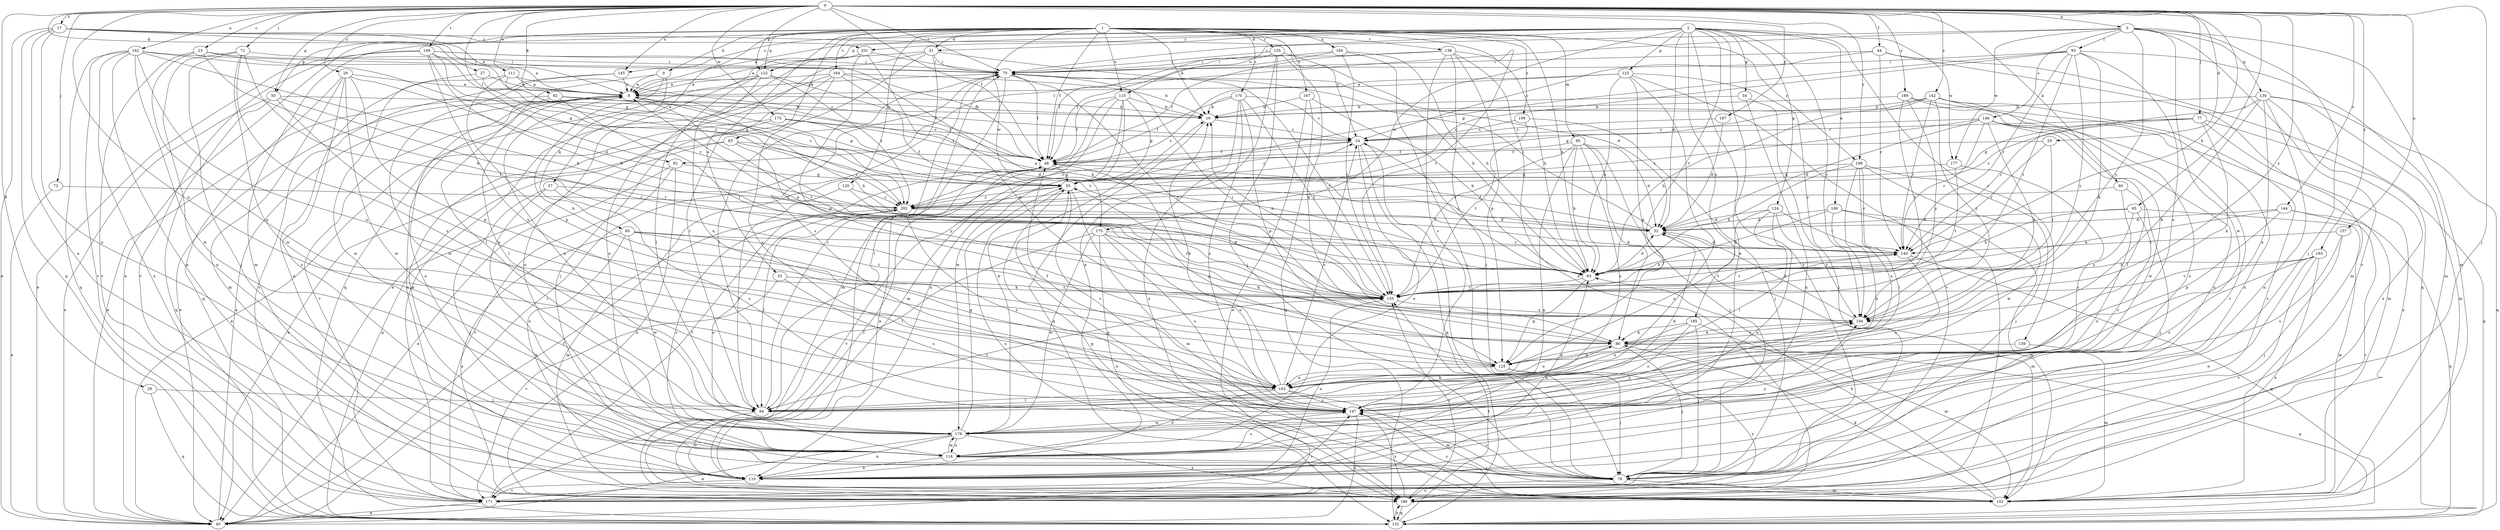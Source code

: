 strict digraph  {
0;
1;
2;
3;
8;
9;
16;
17;
20;
23;
24;
27;
28;
29;
31;
32;
33;
37;
40;
44;
48;
50;
54;
55;
63;
65;
70;
71;
72;
77;
78;
80;
82;
83;
85;
86;
92;
93;
94;
95;
102;
106;
110;
111;
115;
118;
122;
123;
124;
125;
129;
130;
132;
135;
138;
139;
140;
142;
144;
145;
146;
147;
149;
155;
157;
162;
163;
164;
167;
170;
171;
173;
175;
177;
178;
184;
185;
186;
187;
189;
193;
194;
198;
199;
201;
202;
0 -> 3  [label=a];
0 -> 17  [label=c];
0 -> 20  [label=c];
0 -> 23  [label=c];
0 -> 27  [label=d];
0 -> 28  [label=d];
0 -> 29  [label=d];
0 -> 44  [label=f];
0 -> 48  [label=f];
0 -> 50  [label=g];
0 -> 63  [label=h];
0 -> 65  [label=i];
0 -> 70  [label=i];
0 -> 71  [label=j];
0 -> 72  [label=j];
0 -> 77  [label=j];
0 -> 78  [label=j];
0 -> 80  [label=k];
0 -> 82  [label=k];
0 -> 92  [label=l];
0 -> 111  [label=o];
0 -> 122  [label=p];
0 -> 142  [label=s];
0 -> 144  [label=s];
0 -> 145  [label=s];
0 -> 149  [label=t];
0 -> 157  [label=u];
0 -> 162  [label=u];
0 -> 163  [label=u];
0 -> 173  [label=w];
0 -> 187  [label=y];
0 -> 189  [label=y];
0 -> 193  [label=y];
0 -> 194  [label=y];
0 -> 198  [label=z];
1 -> 9  [label=b];
1 -> 16  [label=b];
1 -> 31  [label=d];
1 -> 33  [label=e];
1 -> 37  [label=e];
1 -> 40  [label=e];
1 -> 48  [label=f];
1 -> 50  [label=g];
1 -> 63  [label=h];
1 -> 83  [label=k];
1 -> 95  [label=m];
1 -> 102  [label=m];
1 -> 115  [label=o];
1 -> 122  [label=p];
1 -> 129  [label=q];
1 -> 135  [label=r];
1 -> 138  [label=r];
1 -> 155  [label=t];
1 -> 164  [label=v];
1 -> 167  [label=v];
1 -> 170  [label=v];
1 -> 175  [label=w];
1 -> 184  [label=x];
1 -> 198  [label=z];
1 -> 199  [label=z];
2 -> 8  [label=a];
2 -> 31  [label=d];
2 -> 32  [label=d];
2 -> 54  [label=g];
2 -> 106  [label=n];
2 -> 110  [label=n];
2 -> 115  [label=o];
2 -> 122  [label=p];
2 -> 123  [label=p];
2 -> 124  [label=p];
2 -> 139  [label=r];
2 -> 145  [label=s];
2 -> 155  [label=t];
2 -> 171  [label=v];
2 -> 175  [label=w];
2 -> 177  [label=w];
2 -> 185  [label=x];
2 -> 194  [label=y];
2 -> 201  [label=z];
3 -> 70  [label=i];
3 -> 78  [label=j];
3 -> 92  [label=l];
3 -> 93  [label=l];
3 -> 102  [label=m];
3 -> 130  [label=q];
3 -> 146  [label=s];
3 -> 171  [label=v];
3 -> 177  [label=w];
3 -> 178  [label=w];
3 -> 194  [label=y];
8 -> 16  [label=b];
8 -> 40  [label=e];
8 -> 63  [label=h];
8 -> 94  [label=l];
8 -> 110  [label=n];
8 -> 155  [label=t];
8 -> 171  [label=v];
9 -> 8  [label=a];
9 -> 85  [label=k];
9 -> 86  [label=k];
9 -> 94  [label=l];
16 -> 24  [label=c];
16 -> 132  [label=q];
17 -> 8  [label=a];
17 -> 24  [label=c];
17 -> 40  [label=e];
17 -> 55  [label=g];
17 -> 110  [label=n];
17 -> 118  [label=o];
17 -> 132  [label=q];
17 -> 201  [label=z];
20 -> 8  [label=a];
20 -> 32  [label=d];
20 -> 102  [label=m];
20 -> 118  [label=o];
20 -> 125  [label=p];
20 -> 132  [label=q];
20 -> 178  [label=w];
23 -> 8  [label=a];
23 -> 63  [label=h];
23 -> 70  [label=i];
23 -> 163  [label=u];
23 -> 171  [label=v];
24 -> 48  [label=f];
24 -> 78  [label=j];
24 -> 118  [label=o];
24 -> 132  [label=q];
24 -> 202  [label=z];
27 -> 8  [label=a];
27 -> 55  [label=g];
27 -> 178  [label=w];
28 -> 94  [label=l];
28 -> 132  [label=q];
29 -> 48  [label=f];
29 -> 140  [label=r];
29 -> 155  [label=t];
31 -> 8  [label=a];
31 -> 32  [label=d];
31 -> 40  [label=e];
31 -> 70  [label=i];
31 -> 94  [label=l];
31 -> 147  [label=s];
32 -> 8  [label=a];
32 -> 48  [label=f];
32 -> 70  [label=i];
32 -> 102  [label=m];
32 -> 140  [label=r];
33 -> 147  [label=s];
33 -> 155  [label=t];
33 -> 171  [label=v];
37 -> 78  [label=j];
37 -> 118  [label=o];
37 -> 147  [label=s];
37 -> 202  [label=z];
40 -> 8  [label=a];
40 -> 48  [label=f];
40 -> 70  [label=i];
44 -> 24  [label=c];
44 -> 70  [label=i];
44 -> 102  [label=m];
44 -> 132  [label=q];
44 -> 140  [label=r];
48 -> 55  [label=g];
48 -> 110  [label=n];
50 -> 16  [label=b];
50 -> 40  [label=e];
50 -> 132  [label=q];
50 -> 155  [label=t];
50 -> 163  [label=u];
54 -> 16  [label=b];
54 -> 78  [label=j];
54 -> 110  [label=n];
55 -> 24  [label=c];
55 -> 102  [label=m];
55 -> 147  [label=s];
55 -> 171  [label=v];
55 -> 186  [label=x];
55 -> 202  [label=z];
63 -> 24  [label=c];
63 -> 32  [label=d];
63 -> 125  [label=p];
63 -> 155  [label=t];
65 -> 32  [label=d];
65 -> 63  [label=h];
65 -> 102  [label=m];
65 -> 147  [label=s];
65 -> 194  [label=y];
70 -> 8  [label=a];
70 -> 48  [label=f];
70 -> 94  [label=l];
70 -> 102  [label=m];
70 -> 155  [label=t];
70 -> 194  [label=y];
71 -> 70  [label=i];
71 -> 78  [label=j];
71 -> 110  [label=n];
71 -> 147  [label=s];
71 -> 155  [label=t];
71 -> 178  [label=w];
72 -> 40  [label=e];
72 -> 202  [label=z];
77 -> 24  [label=c];
77 -> 55  [label=g];
77 -> 86  [label=k];
77 -> 132  [label=q];
77 -> 186  [label=x];
77 -> 202  [label=z];
78 -> 55  [label=g];
78 -> 102  [label=m];
78 -> 147  [label=s];
78 -> 186  [label=x];
80 -> 78  [label=j];
80 -> 118  [label=o];
80 -> 202  [label=z];
82 -> 16  [label=b];
82 -> 40  [label=e];
82 -> 48  [label=f];
82 -> 55  [label=g];
82 -> 118  [label=o];
82 -> 155  [label=t];
83 -> 40  [label=e];
83 -> 48  [label=f];
83 -> 132  [label=q];
83 -> 194  [label=y];
83 -> 202  [label=z];
85 -> 86  [label=k];
85 -> 110  [label=n];
85 -> 140  [label=r];
85 -> 155  [label=t];
85 -> 178  [label=w];
85 -> 186  [label=x];
86 -> 48  [label=f];
86 -> 78  [label=j];
86 -> 125  [label=p];
86 -> 132  [label=q];
86 -> 163  [label=u];
86 -> 194  [label=y];
92 -> 40  [label=e];
92 -> 55  [label=g];
92 -> 171  [label=v];
92 -> 186  [label=x];
93 -> 55  [label=g];
93 -> 70  [label=i];
93 -> 86  [label=k];
93 -> 102  [label=m];
93 -> 140  [label=r];
93 -> 155  [label=t];
93 -> 163  [label=u];
93 -> 194  [label=y];
93 -> 202  [label=z];
94 -> 8  [label=a];
94 -> 70  [label=i];
94 -> 86  [label=k];
94 -> 110  [label=n];
94 -> 155  [label=t];
95 -> 32  [label=d];
95 -> 48  [label=f];
95 -> 63  [label=h];
95 -> 78  [label=j];
95 -> 86  [label=k];
95 -> 110  [label=n];
95 -> 147  [label=s];
95 -> 155  [label=t];
102 -> 55  [label=g];
102 -> 63  [label=h];
102 -> 86  [label=k];
102 -> 147  [label=s];
106 -> 32  [label=d];
106 -> 63  [label=h];
106 -> 102  [label=m];
106 -> 163  [label=u];
106 -> 186  [label=x];
110 -> 63  [label=h];
110 -> 70  [label=i];
110 -> 171  [label=v];
111 -> 8  [label=a];
111 -> 24  [label=c];
111 -> 110  [label=n];
111 -> 125  [label=p];
111 -> 202  [label=z];
115 -> 16  [label=b];
115 -> 48  [label=f];
115 -> 55  [label=g];
115 -> 94  [label=l];
115 -> 102  [label=m];
115 -> 110  [label=n];
115 -> 178  [label=w];
118 -> 78  [label=j];
118 -> 110  [label=n];
118 -> 147  [label=s];
118 -> 178  [label=w];
118 -> 194  [label=y];
118 -> 202  [label=z];
122 -> 8  [label=a];
122 -> 48  [label=f];
122 -> 94  [label=l];
122 -> 118  [label=o];
122 -> 163  [label=u];
122 -> 202  [label=z];
123 -> 8  [label=a];
123 -> 63  [label=h];
123 -> 94  [label=l];
123 -> 125  [label=p];
123 -> 171  [label=v];
123 -> 194  [label=y];
123 -> 202  [label=z];
124 -> 32  [label=d];
124 -> 94  [label=l];
124 -> 118  [label=o];
124 -> 140  [label=r];
124 -> 163  [label=u];
124 -> 194  [label=y];
125 -> 55  [label=g];
125 -> 78  [label=j];
125 -> 163  [label=u];
125 -> 186  [label=x];
129 -> 94  [label=l];
129 -> 155  [label=t];
129 -> 202  [label=z];
130 -> 16  [label=b];
130 -> 86  [label=k];
130 -> 102  [label=m];
130 -> 110  [label=n];
130 -> 132  [label=q];
130 -> 140  [label=r];
130 -> 163  [label=u];
130 -> 186  [label=x];
132 -> 155  [label=t];
132 -> 186  [label=x];
135 -> 48  [label=f];
135 -> 63  [label=h];
135 -> 70  [label=i];
135 -> 78  [label=j];
135 -> 86  [label=k];
135 -> 110  [label=n];
138 -> 48  [label=f];
138 -> 63  [label=h];
138 -> 70  [label=i];
138 -> 78  [label=j];
138 -> 125  [label=p];
138 -> 147  [label=s];
138 -> 186  [label=x];
139 -> 102  [label=m];
139 -> 125  [label=p];
140 -> 63  [label=h];
140 -> 132  [label=q];
140 -> 147  [label=s];
140 -> 155  [label=t];
142 -> 16  [label=b];
142 -> 55  [label=g];
142 -> 63  [label=h];
142 -> 110  [label=n];
142 -> 118  [label=o];
142 -> 140  [label=r];
142 -> 171  [label=v];
142 -> 194  [label=y];
144 -> 32  [label=d];
144 -> 63  [label=h];
144 -> 125  [label=p];
144 -> 132  [label=q];
144 -> 171  [label=v];
145 -> 8  [label=a];
145 -> 171  [label=v];
145 -> 178  [label=w];
146 -> 24  [label=c];
146 -> 32  [label=d];
146 -> 94  [label=l];
146 -> 118  [label=o];
146 -> 140  [label=r];
146 -> 178  [label=w];
146 -> 194  [label=y];
146 -> 202  [label=z];
147 -> 32  [label=d];
147 -> 40  [label=e];
147 -> 178  [label=w];
149 -> 40  [label=e];
149 -> 48  [label=f];
149 -> 63  [label=h];
149 -> 70  [label=i];
149 -> 140  [label=r];
149 -> 163  [label=u];
149 -> 171  [label=v];
149 -> 202  [label=z];
155 -> 8  [label=a];
155 -> 16  [label=b];
155 -> 110  [label=n];
155 -> 140  [label=r];
155 -> 194  [label=y];
157 -> 78  [label=j];
157 -> 140  [label=r];
157 -> 147  [label=s];
162 -> 55  [label=g];
162 -> 63  [label=h];
162 -> 70  [label=i];
162 -> 110  [label=n];
162 -> 132  [label=q];
162 -> 163  [label=u];
162 -> 171  [label=v];
162 -> 178  [label=w];
162 -> 186  [label=x];
163 -> 16  [label=b];
163 -> 24  [label=c];
163 -> 48  [label=f];
163 -> 94  [label=l];
163 -> 102  [label=m];
163 -> 118  [label=o];
163 -> 147  [label=s];
164 -> 8  [label=a];
164 -> 16  [label=b];
164 -> 63  [label=h];
164 -> 78  [label=j];
164 -> 147  [label=s];
164 -> 155  [label=t];
164 -> 171  [label=v];
167 -> 16  [label=b];
167 -> 40  [label=e];
167 -> 63  [label=h];
167 -> 132  [label=q];
170 -> 16  [label=b];
170 -> 24  [label=c];
170 -> 48  [label=f];
170 -> 125  [label=p];
170 -> 147  [label=s];
170 -> 155  [label=t];
170 -> 186  [label=x];
171 -> 40  [label=e];
171 -> 48  [label=f];
171 -> 147  [label=s];
173 -> 24  [label=c];
173 -> 32  [label=d];
173 -> 40  [label=e];
173 -> 48  [label=f];
173 -> 118  [label=o];
175 -> 86  [label=k];
175 -> 94  [label=l];
175 -> 140  [label=r];
175 -> 147  [label=s];
175 -> 163  [label=u];
175 -> 178  [label=w];
175 -> 186  [label=x];
177 -> 55  [label=g];
177 -> 147  [label=s];
177 -> 155  [label=t];
178 -> 16  [label=b];
178 -> 40  [label=e];
178 -> 55  [label=g];
178 -> 110  [label=n];
178 -> 118  [label=o];
178 -> 186  [label=x];
178 -> 194  [label=y];
184 -> 48  [label=f];
184 -> 63  [label=h];
184 -> 70  [label=i];
184 -> 78  [label=j];
184 -> 155  [label=t];
185 -> 78  [label=j];
185 -> 86  [label=k];
185 -> 102  [label=m];
185 -> 147  [label=s];
185 -> 163  [label=u];
186 -> 48  [label=f];
186 -> 132  [label=q];
186 -> 147  [label=s];
186 -> 155  [label=t];
187 -> 24  [label=c];
187 -> 32  [label=d];
189 -> 16  [label=b];
189 -> 102  [label=m];
189 -> 155  [label=t];
189 -> 171  [label=v];
189 -> 194  [label=y];
193 -> 63  [label=h];
193 -> 110  [label=n];
193 -> 147  [label=s];
193 -> 155  [label=t];
193 -> 171  [label=v];
193 -> 186  [label=x];
194 -> 32  [label=d];
194 -> 70  [label=i];
194 -> 86  [label=k];
198 -> 55  [label=g];
198 -> 63  [label=h];
198 -> 78  [label=j];
198 -> 94  [label=l];
198 -> 140  [label=r];
198 -> 163  [label=u];
198 -> 178  [label=w];
199 -> 24  [label=c];
199 -> 78  [label=j];
199 -> 155  [label=t];
201 -> 70  [label=i];
201 -> 86  [label=k];
201 -> 118  [label=o];
201 -> 125  [label=p];
201 -> 132  [label=q];
202 -> 32  [label=d];
202 -> 94  [label=l];
202 -> 102  [label=m];
202 -> 118  [label=o];
202 -> 147  [label=s];
}
